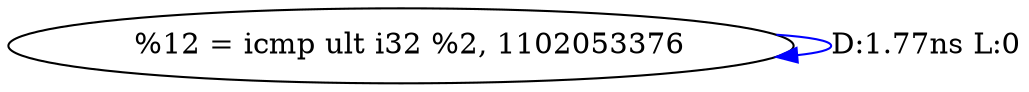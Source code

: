 digraph {
Node0x25cd750[label="  %12 = icmp ult i32 %2, 1102053376"];
Node0x25cd750 -> Node0x25cd750[label="D:1.77ns L:0",color=blue];
}
